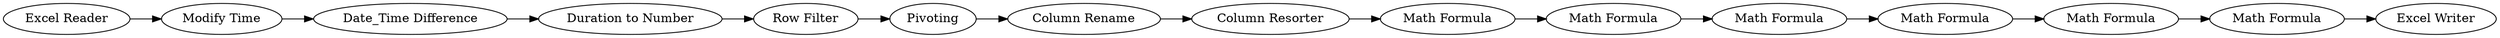 digraph {
	457 -> 458
	460 -> 461
	452 -> 450
	461 -> 462
	450 -> 451
	455 -> 457
	456 -> 459
	458 -> 456
	462 -> 463
	1 -> 452
	463 -> 464
	451 -> 454
	459 -> 460
	454 -> 455
	462 [label="Math Formula"]
	459 [label="Math Formula"]
	450 [label="Date_Time Difference"]
	1 [label="Excel Reader"]
	457 [label="Column Rename"]
	460 [label="Math Formula"]
	456 [label="Math Formula"]
	464 [label="Excel Writer"]
	454 [label="Row Filter"]
	452 [label="Modify Time"]
	458 [label="Column Resorter"]
	451 [label="Duration to Number"]
	461 [label="Math Formula"]
	455 [label=Pivoting]
	463 [label="Math Formula"]
	rankdir=LR
}
